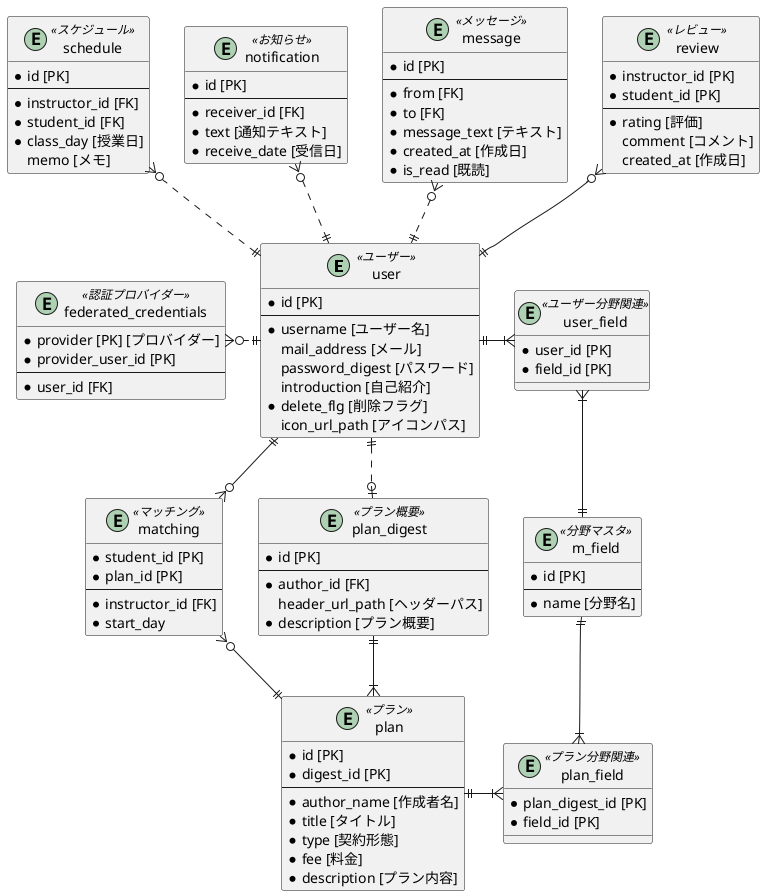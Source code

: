 @startuml stulab

entity user<<ユーザー>> {
  * id [PK]
  --
  * username [ユーザー名]
  mail_address [メール]
  password_digest [パスワード]
  introduction [自己紹介]
  * delete_flg [削除フラグ]
  icon_url_path [アイコンパス]
}

entity federated_credentials<<認証プロバイダー>> {
  * provider [PK] [プロバイダー]
  * provider_user_id [PK]
  --
  * user_id [FK]
}

entity m_field<<分野マスタ>> {
  * id [PK]
  --
  * name [分野名]
}

entity plan_digest<<プラン概要>> {
  * id [PK]
  --
  * author_id [FK]
  header_url_path [ヘッダーパス]
  * description [プラン概要]
}

entity plan<<プラン>> {
  * id [PK]
  * digest_id [PK]
  --
  * author_name [作成者名]
  * title [タイトル]
  * type [契約形態]
  * fee [料金]
  * description [プラン内容]
}

entity user_field<<ユーザー分野関連>> {
  * user_id [PK]
  * field_id [PK]
}

entity plan_field<<プラン分野関連>> {
  * plan_digest_id [PK] 
  * field_id [PK]
}

entity review<<レビュー>> {
  * instructor_id [PK]
  * student_id [PK]
  --
  * rating [評価]
  comment [コメント]
  created_at [作成日]
}

entity matching<<マッチング>> {
  * student_id [PK]
  * plan_id [PK]
  --
  * instructor_id [FK]
  * start_day
}

entity message<<メッセージ>> {
  * id [PK]
  --
  * from [FK]
  * to [FK]
  * message_text [テキスト]
  * created_at [作成日]
  * is_read [既読]
}

entity notification<<お知らせ>> {
  * id [PK]
  --
  * receiver_id [FK]
  * text [通知テキスト]
  * receive_date [受信日]
}

entity schedule<<スケジュール>> {
  * id [PK]
  --
  * instructor_id [FK]
  * student_id [FK]
  * class_day [授業日]
  memo [メモ]
}

user ||.l.o{ federated_credentials
user ||..o| plan_digest
plan_digest ||--|{ plan
user ||-r-|{ user_field
m_field ||-u-|{ user_field
plan ||-r-|{ plan_field
m_field ||--|{ plan_field
user ||-u-o{ review
user ||--o{ matching
plan ||-u-o{ matching
user ||.u.o{ message
user ||.u.o{ notification
user ||.u.o{ schedule


@enduml
